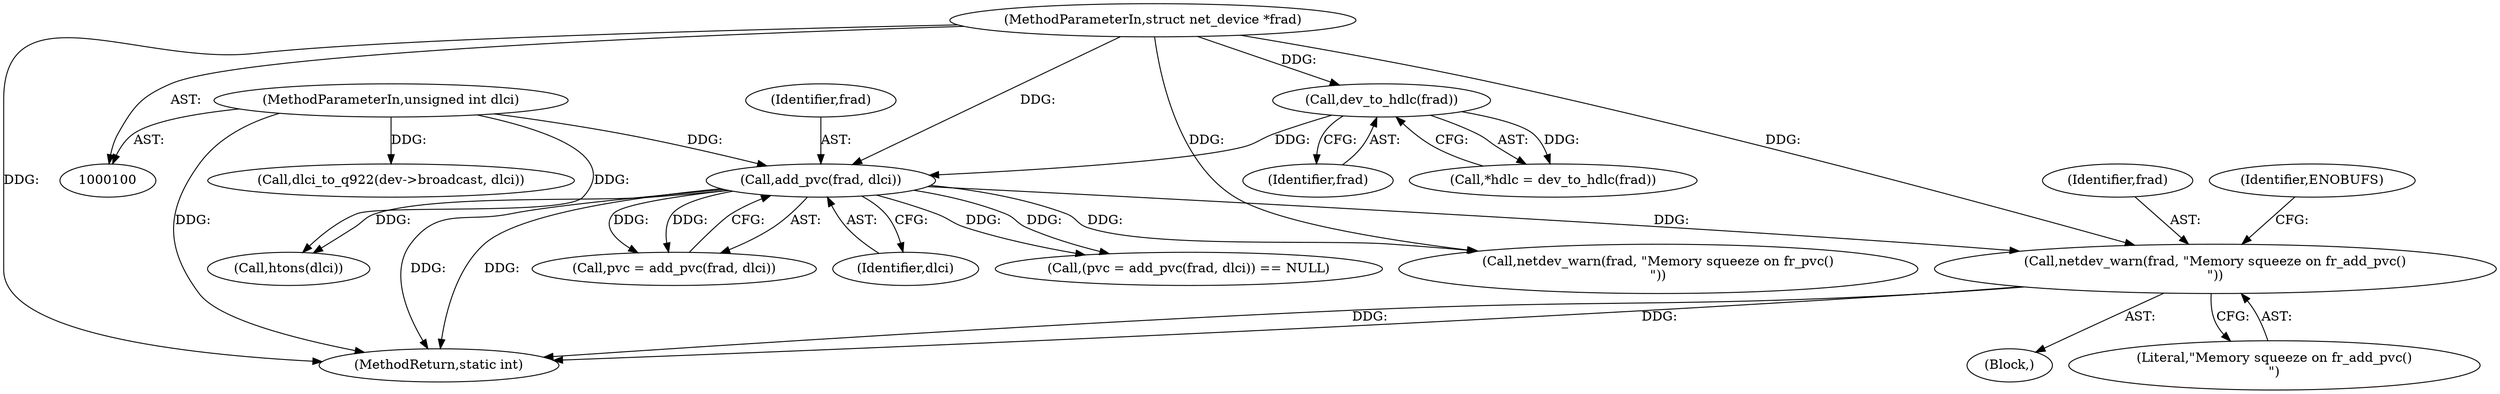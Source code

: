 digraph "0_linux_550fd08c2cebad61c548def135f67aba284c6162_6@pointer" {
"1000122" [label="(Call,netdev_warn(frad, \"Memory squeeze on fr_add_pvc()\n\"))"];
"1000117" [label="(Call,add_pvc(frad, dlci))"];
"1000108" [label="(Call,dev_to_hdlc(frad))"];
"1000101" [label="(MethodParameterIn,struct net_device *frad)"];
"1000102" [label="(MethodParameterIn,unsigned int dlci)"];
"1000121" [label="(Block,)"];
"1000117" [label="(Call,add_pvc(frad, dlci))"];
"1000194" [label="(Call,dlci_to_q922(dev->broadcast, dlci))"];
"1000101" [label="(MethodParameterIn,struct net_device *frad)"];
"1000106" [label="(Call,*hdlc = dev_to_hdlc(frad))"];
"1000102" [label="(MethodParameterIn,unsigned int dlci)"];
"1000192" [label="(Call,htons(dlci))"];
"1000119" [label="(Identifier,dlci)"];
"1000122" [label="(Call,netdev_warn(frad, \"Memory squeeze on fr_add_pvc()\n\"))"];
"1000114" [label="(Call,(pvc = add_pvc(frad, dlci)) == NULL)"];
"1000167" [label="(Call,netdev_warn(frad, \"Memory squeeze on fr_pvc()\n\"))"];
"1000109" [label="(Identifier,frad)"];
"1000123" [label="(Identifier,frad)"];
"1000115" [label="(Call,pvc = add_pvc(frad, dlci))"];
"1000118" [label="(Identifier,frad)"];
"1000127" [label="(Identifier,ENOBUFS)"];
"1000124" [label="(Literal,\"Memory squeeze on fr_add_pvc()\n\")"];
"1000261" [label="(MethodReturn,static int)"];
"1000108" [label="(Call,dev_to_hdlc(frad))"];
"1000122" -> "1000121"  [label="AST: "];
"1000122" -> "1000124"  [label="CFG: "];
"1000123" -> "1000122"  [label="AST: "];
"1000124" -> "1000122"  [label="AST: "];
"1000127" -> "1000122"  [label="CFG: "];
"1000122" -> "1000261"  [label="DDG: "];
"1000122" -> "1000261"  [label="DDG: "];
"1000117" -> "1000122"  [label="DDG: "];
"1000101" -> "1000122"  [label="DDG: "];
"1000117" -> "1000115"  [label="AST: "];
"1000117" -> "1000119"  [label="CFG: "];
"1000118" -> "1000117"  [label="AST: "];
"1000119" -> "1000117"  [label="AST: "];
"1000115" -> "1000117"  [label="CFG: "];
"1000117" -> "1000261"  [label="DDG: "];
"1000117" -> "1000261"  [label="DDG: "];
"1000117" -> "1000114"  [label="DDG: "];
"1000117" -> "1000114"  [label="DDG: "];
"1000117" -> "1000115"  [label="DDG: "];
"1000117" -> "1000115"  [label="DDG: "];
"1000108" -> "1000117"  [label="DDG: "];
"1000101" -> "1000117"  [label="DDG: "];
"1000102" -> "1000117"  [label="DDG: "];
"1000117" -> "1000167"  [label="DDG: "];
"1000117" -> "1000192"  [label="DDG: "];
"1000108" -> "1000106"  [label="AST: "];
"1000108" -> "1000109"  [label="CFG: "];
"1000109" -> "1000108"  [label="AST: "];
"1000106" -> "1000108"  [label="CFG: "];
"1000108" -> "1000106"  [label="DDG: "];
"1000101" -> "1000108"  [label="DDG: "];
"1000101" -> "1000100"  [label="AST: "];
"1000101" -> "1000261"  [label="DDG: "];
"1000101" -> "1000167"  [label="DDG: "];
"1000102" -> "1000100"  [label="AST: "];
"1000102" -> "1000261"  [label="DDG: "];
"1000102" -> "1000192"  [label="DDG: "];
"1000102" -> "1000194"  [label="DDG: "];
}
